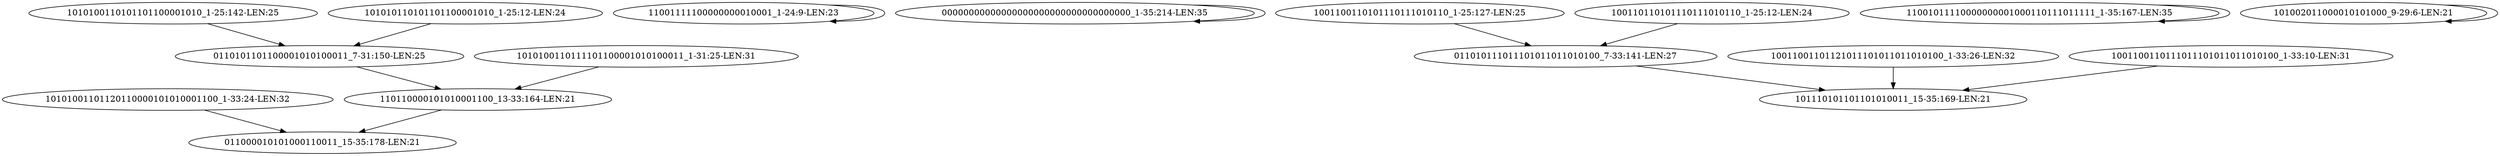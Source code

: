 digraph G {
    "10101001101120110000101010001100_1-33:24-LEN:32" -> "011000010101000110011_15-35:178-LEN:21";
    "11001111100000000010001_1-24:9-LEN:23" -> "11001111100000000010001_1-24:9-LEN:23";
    "00000000000000000000000000000000000_1-35:214-LEN:35" -> "00000000000000000000000000000000000_1-35:214-LEN:35";
    "1001100110101110111010110_1-25:127-LEN:25" -> "011010111011101011011010100_7-33:141-LEN:27";
    "11001011110000000001000110111011111_1-35:167-LEN:35" -> "11001011110000000001000110111011111_1-35:167-LEN:35";
    "1010100110101101100001010_1-25:142-LEN:25" -> "0110101101100001010100011_7-31:150-LEN:25";
    "110110000101010001100_13-33:164-LEN:21" -> "011000010101000110011_15-35:178-LEN:21";
    "1010100110111101100001010100011_1-31:25-LEN:31" -> "110110000101010001100_13-33:164-LEN:21";
    "10011001101121011101011011010100_1-33:26-LEN:32" -> "101110101101101010011_15-35:169-LEN:21";
    "011010111011101011011010100_7-33:141-LEN:27" -> "101110101101101010011_15-35:169-LEN:21";
    "101010110101101100001010_1-25:12-LEN:24" -> "0110101101100001010100011_7-31:150-LEN:25";
    "100110110101110111010110_1-25:12-LEN:24" -> "011010111011101011011010100_7-33:141-LEN:27";
    "1001100110111011101011011010100_1-33:10-LEN:31" -> "101110101101101010011_15-35:169-LEN:21";
    "101002011000010101000_9-29:6-LEN:21" -> "101002011000010101000_9-29:6-LEN:21";
    "0110101101100001010100011_7-31:150-LEN:25" -> "110110000101010001100_13-33:164-LEN:21";
}
